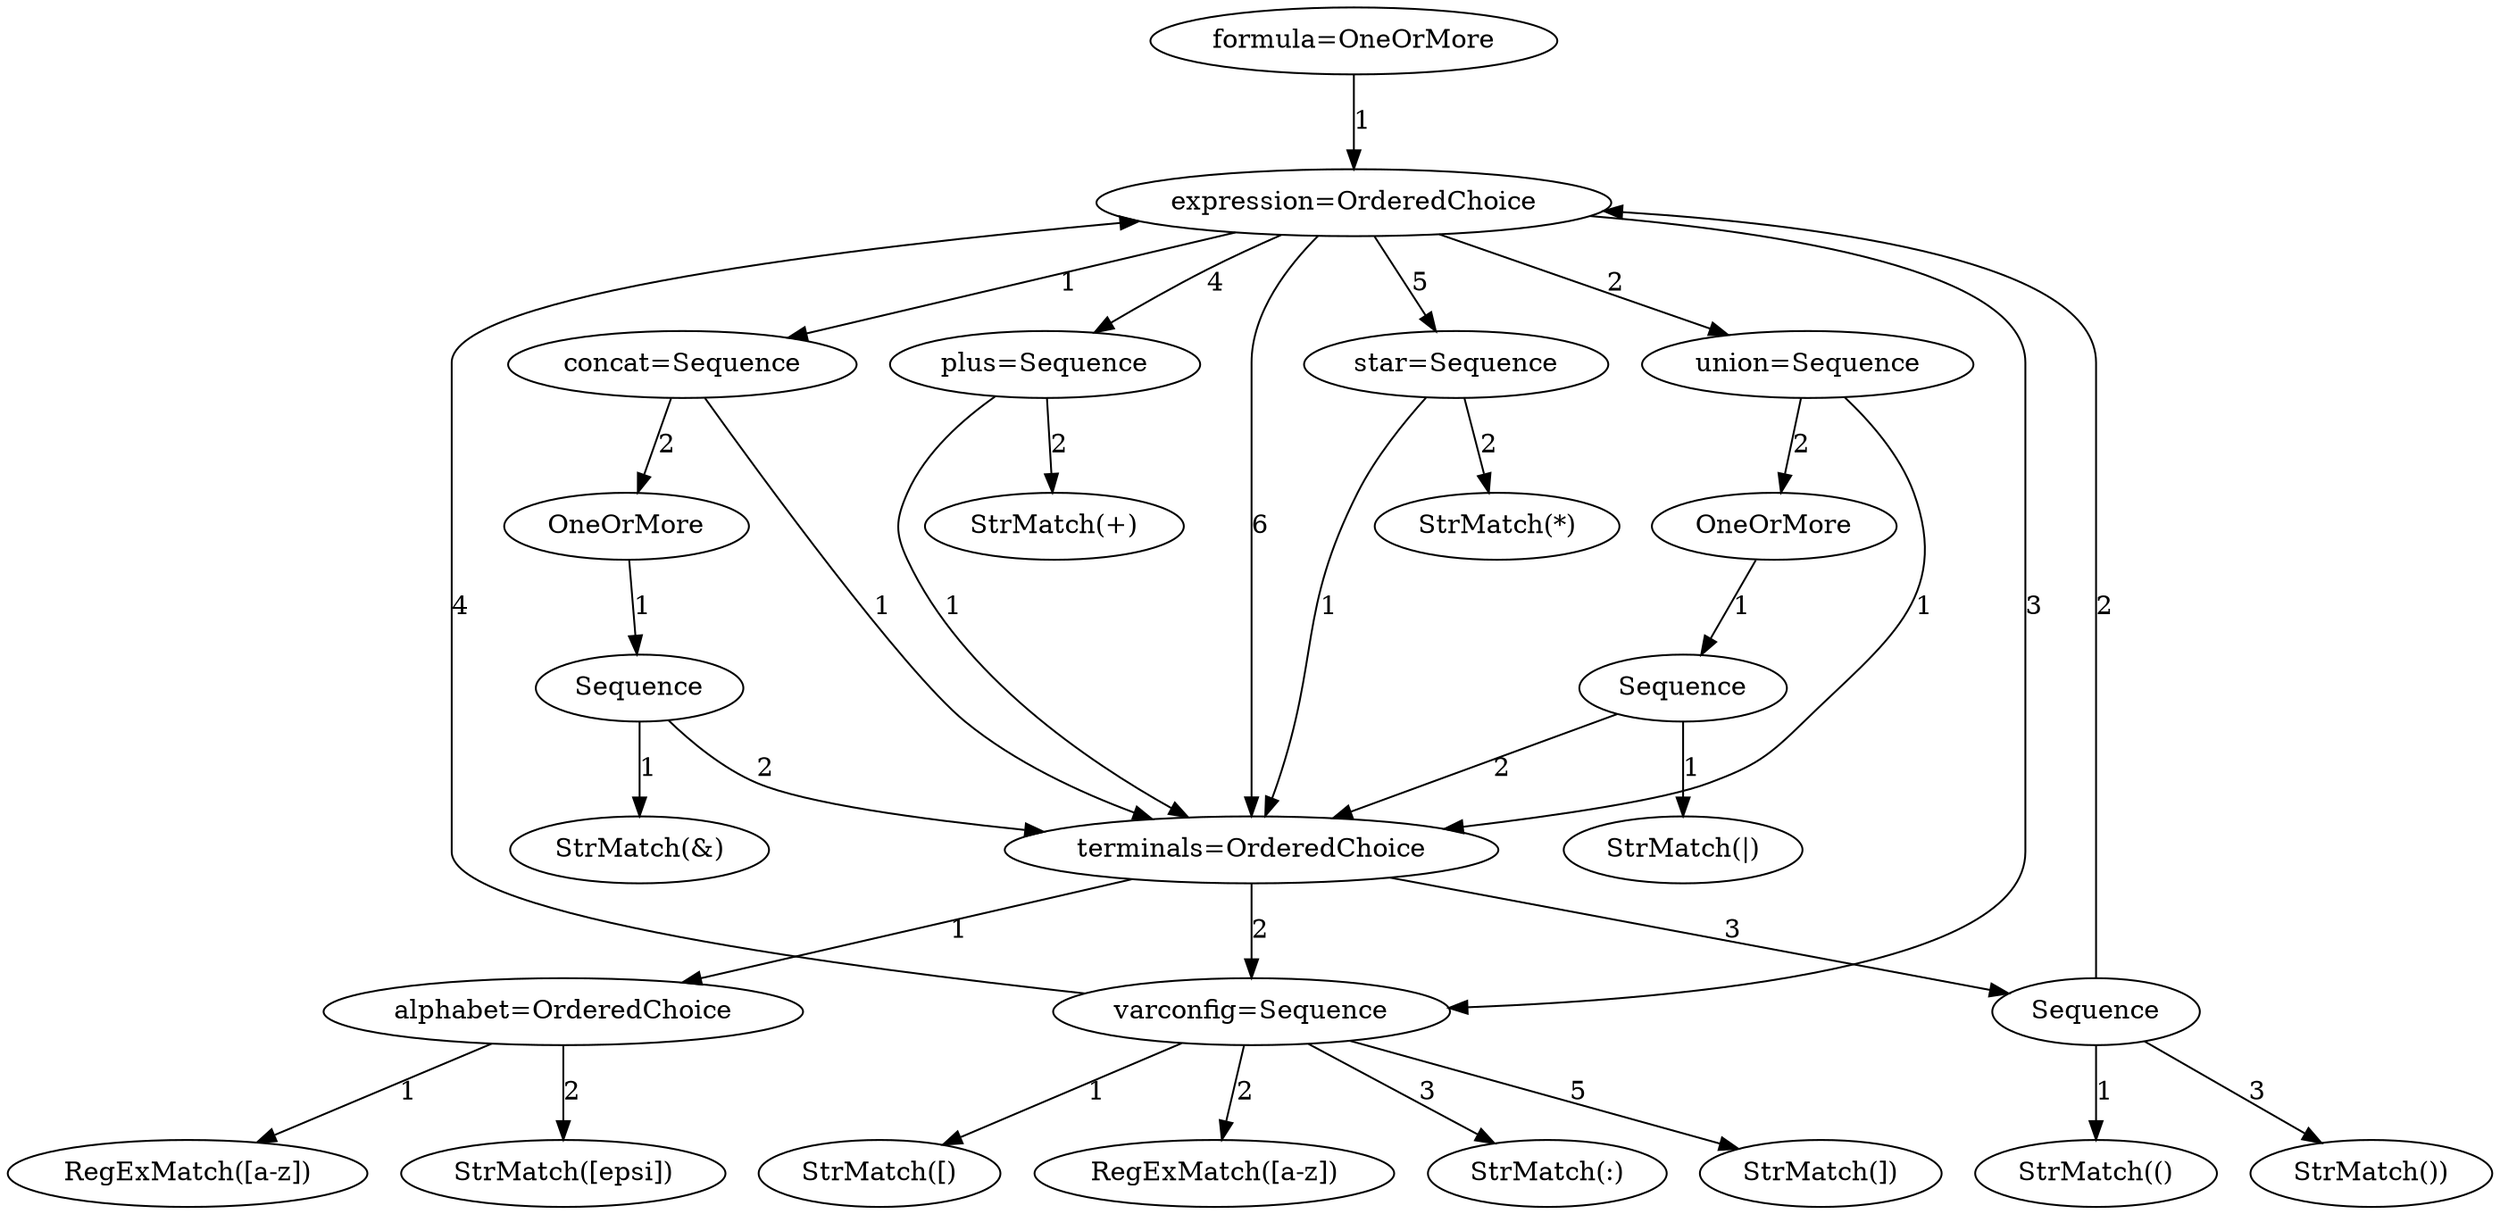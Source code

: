 digraph arpeggio_graph {
140438592967120 [label="formula=OneOrMore"];
140438592967120->140438592967248 [label="1"]

140438592967248 [label="expression=OrderedChoice"];
140438592967248->140438592967504 [label="1"]

140438592967504 [label="concat=Sequence"];
140438592967504->140438592967696 [label="1"]

140438592967696 [label="terminals=OrderedChoice"];
140438592967696->140438592967952 [label="1"]

140438592967952 [label="alphabet=OrderedChoice"];
140438592967952->140438592967888 [label="1"]

140438592967888 [label="RegExMatch([a-z])"];
140438592967952->140438592968080 [label="2"]

140438592968080 [label="StrMatch([epsi])"];
140438592967696->140438592968144 [label="2"]

140438592968144 [label="varconfig=Sequence"];
140438592968144->140438592968272 [label="1"]

140438592968272 [label="StrMatch([)"];
140438592968144->140438592968016 [label="2"]

140438592968016 [label="RegExMatch([a-z])"];
140438592968144->140438592968336 [label="3"]

140438592968336 [label="StrMatch(:)"];
140438592968144->140438592967248 [label="4"]

140438592968144->140438592968400 [label="5"]

140438592968400 [label="StrMatch(])"];
140438592967696->140438592967824 [label="3"]

140438592967824 [label="Sequence"];
140438592967824->140438592968464 [label="1"]

140438592968464 [label="StrMatch(()"];
140438592967824->140438592967248 [label="2"]

140438592967824->140438592968528 [label="3"]

140438592968528 [label="StrMatch())"];
140438592967504->140438592967440 [label="2"]

140438592967440 [label="OneOrMore"];
140438592967440->140438592967632 [label="1"]

140438592967632 [label="Sequence"];
140438592967632->140438592968208 [label="1"]

140438592968208 [label="StrMatch(&)"];
140438592967632->140438592967696 [label="2"]

140438592967248->140438592967760 [label="2"]

140438592967760 [label="union=Sequence"];
140438592967760->140438592967696 [label="1"]

140438592967760->140438592967568 [label="2"]

140438592967568 [label="OneOrMore"];
140438592967568->140438592968656 [label="1"]

140438592968656 [label="Sequence"];
140438592968656->140438592968784 [label="1"]

140438592968784 [label="StrMatch(|)"];
140438592968656->140438592967696 [label="2"]

140438592967248->140438592968144 [label="3"]

140438592967248->140438592968592 [label="4"]

140438592968592 [label="plus=Sequence"];
140438592968592->140438592967696 [label="1"]

140438592968592->140438592968848 [label="2"]

140438592968848 [label="StrMatch(+)"];
140438592967248->140438592968720 [label="5"]

140438592968720 [label="star=Sequence"];
140438592968720->140438592967696 [label="1"]

140438592968720->140438592968976 [label="2"]

140438592968976 [label="StrMatch(*)"];
140438592967248->140438592967696 [label="6"]

}